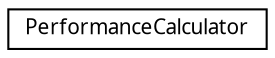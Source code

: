 digraph G
{
  edge [fontname="FreeSans.ttf",fontsize="10",labelfontname="FreeSans.ttf",labelfontsize="10"];
  node [fontname="FreeSans.ttf",fontsize="10",shape=record];
  rankdir=LR;
  Node1 [label="PerformanceCalculator",height=0.2,width=0.4,color="black", fillcolor="white", style="filled",URL="$class_performance_calculator.html"];
}
